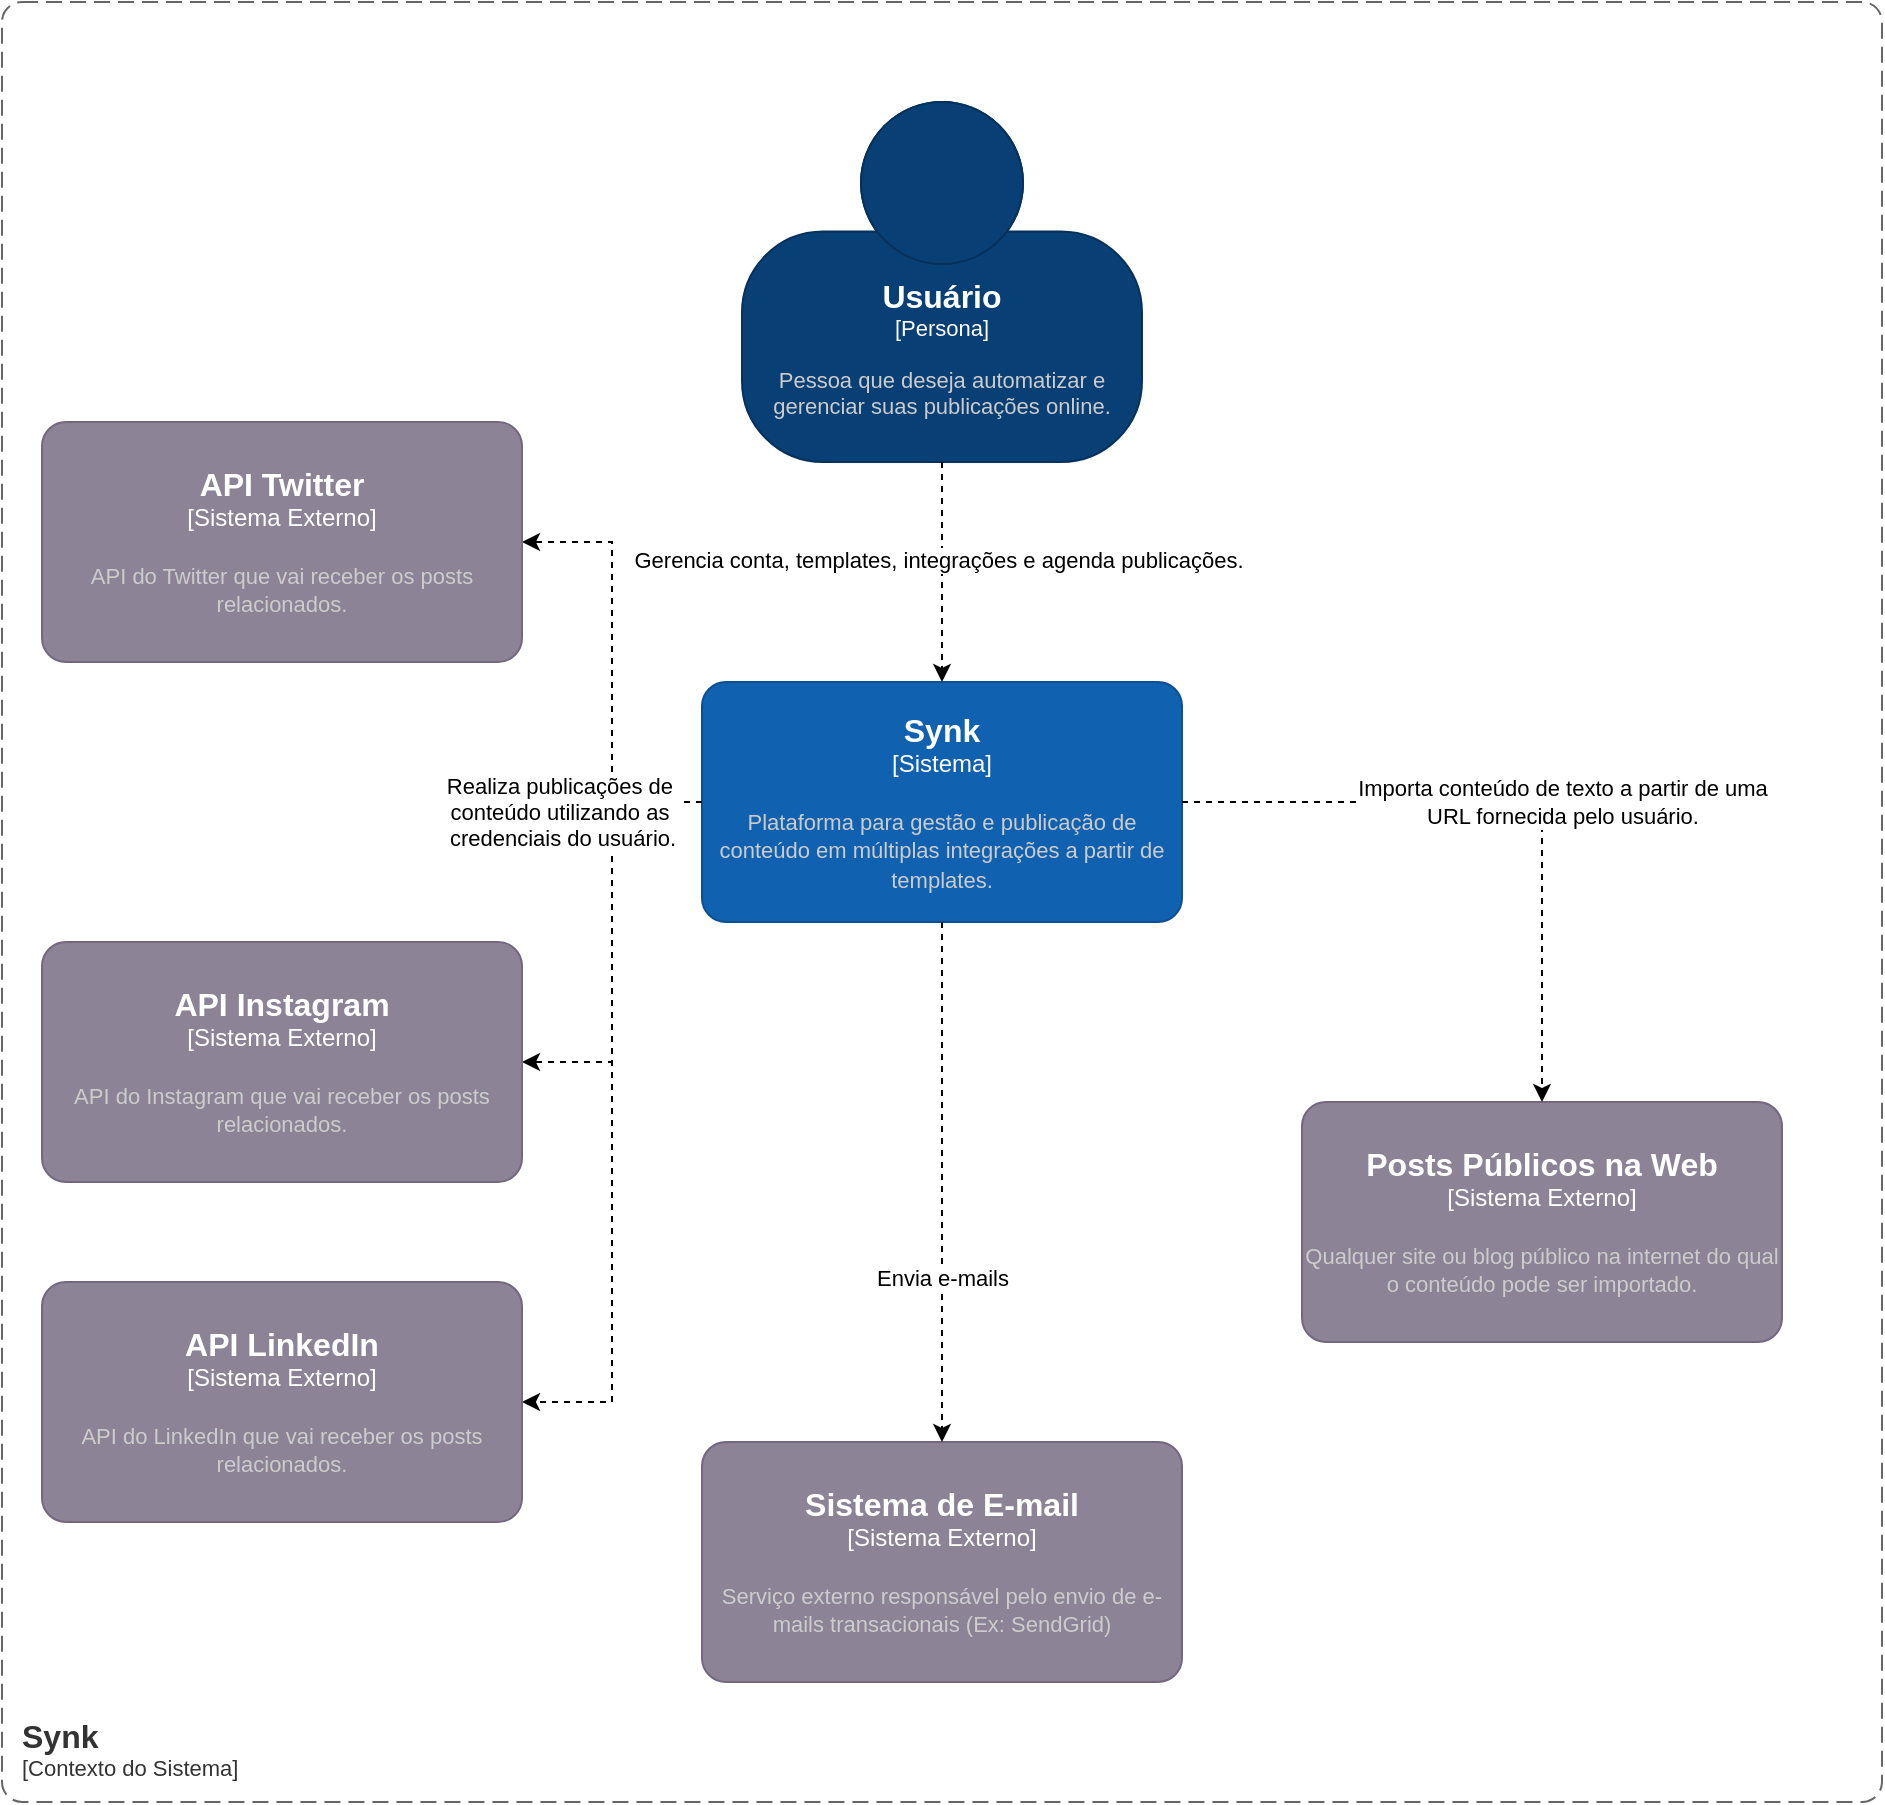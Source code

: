 <mxfile version="27.0.9">
  <diagram name="Page-1" id="s0_r844FjM8sFimcPApi">
    <mxGraphModel dx="2153" dy="843" grid="1" gridSize="10" guides="1" tooltips="1" connect="1" arrows="1" fold="1" page="1" pageScale="1" pageWidth="850" pageHeight="1100" math="0" shadow="0">
      <root>
        <mxCell id="0" />
        <mxCell id="1" parent="0" />
        <mxCell id="ppvpa2oUJ5HDl9s23gvB-4" style="edgeStyle=orthogonalEdgeStyle;rounded=0;orthogonalLoop=1;jettySize=auto;html=1;entryX=1;entryY=0.5;entryDx=0;entryDy=0;entryPerimeter=0;dashed=1;" edge="1" parent="1" source="q_SxfCotlBWr8t3pbl7_-2" target="ppvpa2oUJ5HDl9s23gvB-2">
          <mxGeometry relative="1" as="geometry" />
        </mxCell>
        <mxCell id="ppvpa2oUJ5HDl9s23gvB-5" style="edgeStyle=orthogonalEdgeStyle;rounded=0;orthogonalLoop=1;jettySize=auto;html=1;entryX=1;entryY=0.5;entryDx=0;entryDy=0;entryPerimeter=0;dashed=1;" edge="1" parent="1" source="q_SxfCotlBWr8t3pbl7_-2" target="ppvpa2oUJ5HDl9s23gvB-3">
          <mxGeometry relative="1" as="geometry" />
        </mxCell>
        <object placeholders="1" c4Name="Usuário" c4Type="Persona" c4Description="Pessoa que deseja automatizar e gerenciar suas publicações online." label="&lt;font style=&quot;font-size: 16px&quot;&gt;&lt;b&gt;%c4Name%&lt;/b&gt;&lt;/font&gt;&lt;div&gt;[%c4Type%]&lt;/div&gt;&lt;br&gt;&lt;div&gt;&lt;font style=&quot;font-size: 11px&quot;&gt;&lt;font color=&quot;#cccccc&quot;&gt;%c4Description%&lt;/font&gt;&lt;/div&gt;" id="7dCQ1gt_sBn0q1t7HBgk-1">
          <mxCell style="html=1;fontSize=11;dashed=0;whiteSpace=wrap;fillColor=#083F75;strokeColor=#06315C;fontColor=#ffffff;shape=mxgraph.c4.person2;align=center;metaEdit=1;points=[[0.5,0,0],[1,0.5,0],[1,0.75,0],[0.75,1,0],[0.5,1,0],[0.25,1,0],[0,0.75,0],[0,0.5,0]];resizable=0;" parent="1" vertex="1">
            <mxGeometry x="330" y="70" width="200" height="180" as="geometry" />
          </mxCell>
        </object>
        <object placeholders="1" c4Name="Synk" c4Type="SystemScopeBoundary" c4Application="Contexto do Sistema" label="&lt;font style=&quot;font-size: 16px&quot;&gt;&lt;b&gt;&lt;div style=&quot;text-align: left&quot;&gt;%c4Name%&lt;/div&gt;&lt;/b&gt;&lt;/font&gt;&lt;div style=&quot;text-align: left&quot;&gt;[%c4Application%]&lt;/div&gt;" id="wYyoNd6VbCS1VcW8IZ5z-1">
          <mxCell style="rounded=1;fontSize=11;whiteSpace=wrap;html=1;dashed=1;arcSize=20;fillColor=none;strokeColor=#666666;fontColor=#333333;labelBackgroundColor=none;align=left;verticalAlign=bottom;labelBorderColor=none;spacingTop=0;spacing=10;dashPattern=8 4;metaEdit=1;rotatable=0;perimeter=rectanglePerimeter;noLabel=0;labelPadding=0;allowArrows=0;connectable=0;expand=0;recursiveResize=0;editable=1;pointerEvents=0;absoluteArcSize=1;points=[[0.25,0,0],[0.5,0,0],[0.75,0,0],[1,0.25,0],[1,0.5,0],[1,0.75,0],[0.75,1,0],[0.5,1,0],[0.25,1,0],[0,0.75,0],[0,0.5,0],[0,0.25,0]];" parent="1" vertex="1">
            <mxGeometry x="-40" y="20" width="940" height="900" as="geometry" />
          </mxCell>
        </object>
        <object placeholders="1" c4Name="Synk" c4Type="Sistema" c4Description="Plataforma para gestão e publicação de conteúdo em múltiplas integrações a partir de templates." label="&lt;font style=&quot;font-size: 16px&quot;&gt;&lt;b&gt;%c4Name%&lt;/b&gt;&lt;/font&gt;&lt;div&gt;[%c4Type%]&lt;/div&gt;&lt;br&gt;&lt;div&gt;&lt;font style=&quot;font-size: 11px&quot;&gt;&lt;font color=&quot;#cccccc&quot;&gt;%c4Description%&lt;/font&gt;&lt;/div&gt;" id="q_SxfCotlBWr8t3pbl7_-2">
          <mxCell style="rounded=1;whiteSpace=wrap;html=1;labelBackgroundColor=none;fillColor=#1061B0;fontColor=#ffffff;align=center;arcSize=10;strokeColor=#0D5091;metaEdit=1;resizable=0;points=[[0.25,0,0],[0.5,0,0],[0.75,0,0],[1,0.25,0],[1,0.5,0],[1,0.75,0],[0.75,1,0],[0.5,1,0],[0.25,1,0],[0,0.75,0],[0,0.5,0],[0,0.25,0]];" parent="1" vertex="1">
            <mxGeometry x="310" y="360" width="240" height="120" as="geometry" />
          </mxCell>
        </object>
        <object placeholders="1" c4Name="Sistema de E-mail" c4Type="Sistema Externo" c4Description="Serviço externo responsável pelo envio de e-mails transacionais (Ex: SendGrid)" label="&lt;font style=&quot;font-size: 16px&quot;&gt;&lt;b&gt;%c4Name%&lt;/b&gt;&lt;/font&gt;&lt;div&gt;[%c4Type%]&lt;/div&gt;&lt;br&gt;&lt;div&gt;&lt;font style=&quot;font-size: 11px&quot;&gt;&lt;font color=&quot;#cccccc&quot;&gt;%c4Description%&lt;/font&gt;&lt;/div&gt;" id="q_SxfCotlBWr8t3pbl7_-4">
          <mxCell style="rounded=1;whiteSpace=wrap;html=1;labelBackgroundColor=none;fillColor=#8C8496;fontColor=#ffffff;align=center;arcSize=10;strokeColor=#736782;metaEdit=1;resizable=0;points=[[0.25,0,0],[0.5,0,0],[0.75,0,0],[1,0.25,0],[1,0.5,0],[1,0.75,0],[0.75,1,0],[0.5,1,0],[0.25,1,0],[0,0.75,0],[0,0.5,0],[0,0.25,0]];" parent="1" vertex="1">
            <mxGeometry x="310" y="740" width="240" height="120" as="geometry" />
          </mxCell>
        </object>
        <object placeholders="1" c4Name="Posts Públicos na Web" c4Type="Sistema Externo" c4Description="Qualquer site ou blog público na internet do qual o conteúdo pode ser importado." label="&lt;font style=&quot;font-size: 16px&quot;&gt;&lt;b&gt;%c4Name%&lt;/b&gt;&lt;/font&gt;&lt;div&gt;[%c4Type%]&lt;/div&gt;&lt;br&gt;&lt;div&gt;&lt;font style=&quot;font-size: 11px&quot;&gt;&lt;font color=&quot;#cccccc&quot;&gt;%c4Description%&lt;/font&gt;&lt;/div&gt;" id="q_SxfCotlBWr8t3pbl7_-6">
          <mxCell style="rounded=1;whiteSpace=wrap;html=1;labelBackgroundColor=none;fillColor=#8C8496;fontColor=#ffffff;align=center;arcSize=10;strokeColor=#736782;metaEdit=1;resizable=0;points=[[0.25,0,0],[0.5,0,0],[0.75,0,0],[1,0.25,0],[1,0.5,0],[1,0.75,0],[0.75,1,0],[0.5,1,0],[0.25,1,0],[0,0.75,0],[0,0.5,0],[0,0.25,0]];" parent="1" vertex="1">
            <mxGeometry x="610" y="570" width="240" height="120" as="geometry" />
          </mxCell>
        </object>
        <mxCell id="q_SxfCotlBWr8t3pbl7_-7" style="edgeStyle=orthogonalEdgeStyle;rounded=0;orthogonalLoop=1;jettySize=auto;html=1;entryX=0.5;entryY=0;entryDx=0;entryDy=0;entryPerimeter=0;dashed=1;" parent="1" source="7dCQ1gt_sBn0q1t7HBgk-1" target="q_SxfCotlBWr8t3pbl7_-2" edge="1">
          <mxGeometry relative="1" as="geometry" />
        </mxCell>
        <mxCell id="q_SxfCotlBWr8t3pbl7_-8" value="Gerencia conta, templates, integrações e agenda publicações." style="edgeLabel;html=1;align=center;verticalAlign=middle;resizable=0;points=[];" parent="q_SxfCotlBWr8t3pbl7_-7" vertex="1" connectable="0">
          <mxGeometry x="-0.131" y="-2" relative="1" as="geometry">
            <mxPoint y="1" as="offset" />
          </mxGeometry>
        </mxCell>
        <mxCell id="q_SxfCotlBWr8t3pbl7_-9" style="edgeStyle=orthogonalEdgeStyle;rounded=0;orthogonalLoop=1;jettySize=auto;html=1;entryX=0.5;entryY=0;entryDx=0;entryDy=0;entryPerimeter=0;dashed=1;" parent="1" source="q_SxfCotlBWr8t3pbl7_-2" target="q_SxfCotlBWr8t3pbl7_-4" edge="1">
          <mxGeometry relative="1" as="geometry" />
        </mxCell>
        <mxCell id="q_SxfCotlBWr8t3pbl7_-10" value="Envia e-mails" style="edgeLabel;html=1;align=center;verticalAlign=middle;resizable=0;points=[];" parent="q_SxfCotlBWr8t3pbl7_-9" vertex="1" connectable="0">
          <mxGeometry x="0.368" relative="1" as="geometry">
            <mxPoint as="offset" />
          </mxGeometry>
        </mxCell>
        <mxCell id="q_SxfCotlBWr8t3pbl7_-11" style="edgeStyle=orthogonalEdgeStyle;rounded=0;orthogonalLoop=1;jettySize=auto;html=1;entryX=1;entryY=0.5;entryDx=0;entryDy=0;entryPerimeter=0;dashed=1;" parent="1" source="q_SxfCotlBWr8t3pbl7_-2" target="ppvpa2oUJ5HDl9s23gvB-1" edge="1">
          <mxGeometry relative="1" as="geometry" />
        </mxCell>
        <mxCell id="q_SxfCotlBWr8t3pbl7_-12" value="Realiza publicações de&amp;nbsp;&lt;div&gt;conteúdo&amp;nbsp;&lt;span style=&quot;background-color: light-dark(#ffffff, var(--ge-dark-color, #121212)); color: light-dark(rgb(0, 0, 0), rgb(255, 255, 255));&quot;&gt;utilizando as&amp;nbsp;&lt;/span&gt;&lt;/div&gt;&lt;div&gt;&lt;span style=&quot;background-color: light-dark(#ffffff, var(--ge-dark-color, #121212)); color: light-dark(rgb(0, 0, 0), rgb(255, 255, 255));&quot;&gt;credenciais do usuário.&lt;/span&gt;&lt;/div&gt;" style="edgeLabel;html=1;align=center;verticalAlign=middle;resizable=0;points=[];" parent="q_SxfCotlBWr8t3pbl7_-11" vertex="1" connectable="0">
          <mxGeometry x="-0.134" y="2" relative="1" as="geometry">
            <mxPoint x="-23" y="55" as="offset" />
          </mxGeometry>
        </mxCell>
        <mxCell id="q_SxfCotlBWr8t3pbl7_-13" style="edgeStyle=orthogonalEdgeStyle;rounded=0;orthogonalLoop=1;jettySize=auto;html=1;entryX=0.5;entryY=0;entryDx=0;entryDy=0;entryPerimeter=0;dashed=1;" parent="1" source="q_SxfCotlBWr8t3pbl7_-2" target="q_SxfCotlBWr8t3pbl7_-6" edge="1">
          <mxGeometry relative="1" as="geometry" />
        </mxCell>
        <mxCell id="q_SxfCotlBWr8t3pbl7_-14" value="Importa conteúdo de texto a partir de uma&lt;div&gt;URL fornecida pelo usuário.&lt;/div&gt;" style="edgeLabel;html=1;align=center;verticalAlign=middle;resizable=0;points=[];" parent="q_SxfCotlBWr8t3pbl7_-13" vertex="1" connectable="0">
          <mxGeometry x="0.28" y="6" relative="1" as="geometry">
            <mxPoint x="4" y="-31" as="offset" />
          </mxGeometry>
        </mxCell>
        <object placeholders="1" c4Name="API Twitter" c4Type="Sistema Externo" c4Description="API do Twitter que vai receber os posts relacionados." label="&lt;font style=&quot;font-size: 16px&quot;&gt;&lt;b&gt;%c4Name%&lt;/b&gt;&lt;/font&gt;&lt;div&gt;[%c4Type%]&lt;/div&gt;&lt;br&gt;&lt;div&gt;&lt;font style=&quot;font-size: 11px&quot;&gt;&lt;font color=&quot;#cccccc&quot;&gt;%c4Description%&lt;/font&gt;&lt;/div&gt;" id="ppvpa2oUJ5HDl9s23gvB-1">
          <mxCell style="rounded=1;whiteSpace=wrap;html=1;labelBackgroundColor=none;fillColor=#8C8496;fontColor=#ffffff;align=center;arcSize=10;strokeColor=#736782;metaEdit=1;resizable=0;points=[[0.25,0,0],[0.5,0,0],[0.75,0,0],[1,0.25,0],[1,0.5,0],[1,0.75,0],[0.75,1,0],[0.5,1,0],[0.25,1,0],[0,0.75,0],[0,0.5,0],[0,0.25,0]];" vertex="1" parent="1">
            <mxGeometry x="-20" y="230" width="240" height="120" as="geometry" />
          </mxCell>
        </object>
        <object placeholders="1" c4Name="API Instagram" c4Type="Sistema Externo" c4Description="API do Instagram que vai receber os posts relacionados." label="&lt;font style=&quot;font-size: 16px&quot;&gt;&lt;b&gt;%c4Name%&lt;/b&gt;&lt;/font&gt;&lt;div&gt;[%c4Type%]&lt;/div&gt;&lt;br&gt;&lt;div&gt;&lt;font style=&quot;font-size: 11px&quot;&gt;&lt;font color=&quot;#cccccc&quot;&gt;%c4Description%&lt;/font&gt;&lt;/div&gt;" id="ppvpa2oUJ5HDl9s23gvB-2">
          <mxCell style="rounded=1;whiteSpace=wrap;html=1;labelBackgroundColor=none;fillColor=#8C8496;fontColor=#ffffff;align=center;arcSize=10;strokeColor=#736782;metaEdit=1;resizable=0;points=[[0.25,0,0],[0.5,0,0],[0.75,0,0],[1,0.25,0],[1,0.5,0],[1,0.75,0],[0.75,1,0],[0.5,1,0],[0.25,1,0],[0,0.75,0],[0,0.5,0],[0,0.25,0]];" vertex="1" parent="1">
            <mxGeometry x="-20" y="490" width="240" height="120" as="geometry" />
          </mxCell>
        </object>
        <object placeholders="1" c4Name="API LinkedIn" c4Type="Sistema Externo" c4Description="API do LinkedIn que vai receber os posts relacionados." label="&lt;font style=&quot;font-size: 16px&quot;&gt;&lt;b&gt;%c4Name%&lt;/b&gt;&lt;/font&gt;&lt;div&gt;[%c4Type%]&lt;/div&gt;&lt;br&gt;&lt;div&gt;&lt;font style=&quot;font-size: 11px&quot;&gt;&lt;font color=&quot;#cccccc&quot;&gt;%c4Description%&lt;/font&gt;&lt;/div&gt;" id="ppvpa2oUJ5HDl9s23gvB-3">
          <mxCell style="rounded=1;whiteSpace=wrap;html=1;labelBackgroundColor=none;fillColor=#8C8496;fontColor=#ffffff;align=center;arcSize=10;strokeColor=#736782;metaEdit=1;resizable=0;points=[[0.25,0,0],[0.5,0,0],[0.75,0,0],[1,0.25,0],[1,0.5,0],[1,0.75,0],[0.75,1,0],[0.5,1,0],[0.25,1,0],[0,0.75,0],[0,0.5,0],[0,0.25,0]];" vertex="1" parent="1">
            <mxGeometry x="-20" y="660" width="240" height="120" as="geometry" />
          </mxCell>
        </object>
      </root>
    </mxGraphModel>
  </diagram>
</mxfile>

